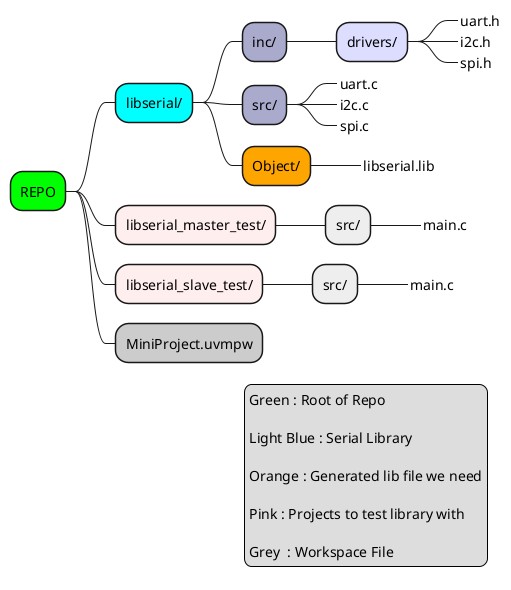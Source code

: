 @startmindmap

*[#00FF00] REPO
**[#00FFFF] libserial/
***[#AAAACC] inc/
****[#DDDDFF] drivers/
*****_ uart.h
*****_ i2c.h
*****_ spi.h
***[#AAAACC] src/
****_ uart.c
****_ i2c.c
****_ spi.c
***[#orange] Object/
****_ libserial.lib

**[#FFEEEE] libserial_master_test/
***[#EEEEEE] src/
****_ main.c

**[#FFEEEE] libserial_slave_test/
***[#EEEEEE] src/
****_ main.c

**[#CCCCCC] MiniProject.uvmpw

legend right
    Green : Root of Repo
    
    Light Blue : Serial Library
    
    Orange : Generated lib file we need

    Pink : Projects to test library with
    
    Grey  : Workspace File
endlegend

@endmindmap